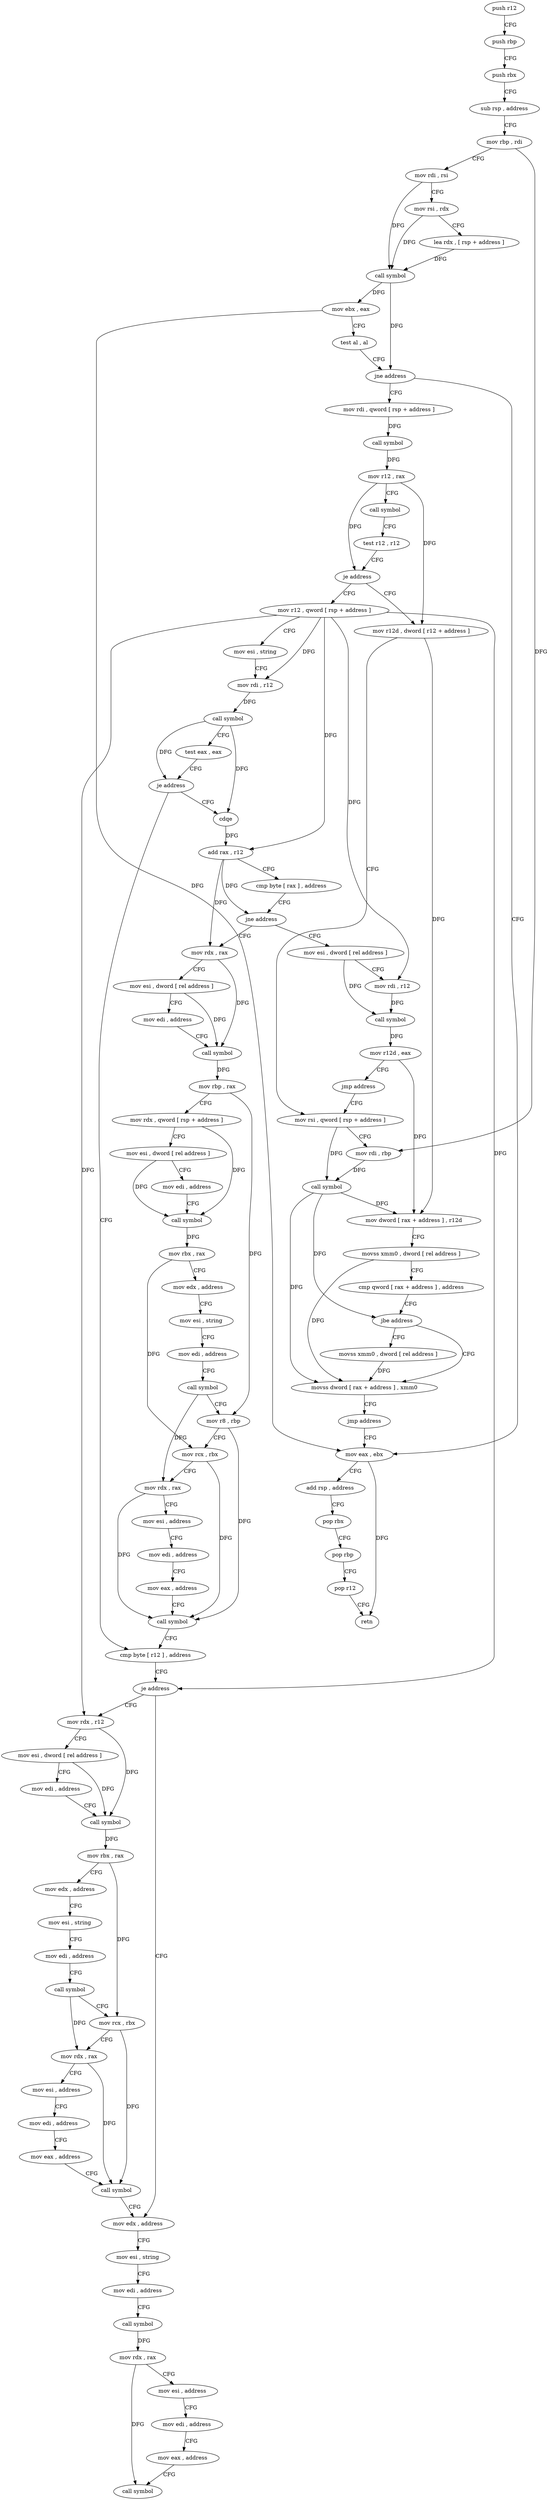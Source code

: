 digraph "func" {
"4251021" [label = "push r12" ]
"4251023" [label = "push rbp" ]
"4251024" [label = "push rbx" ]
"4251025" [label = "sub rsp , address" ]
"4251029" [label = "mov rbp , rdi" ]
"4251032" [label = "mov rdi , rsi" ]
"4251035" [label = "mov rsi , rdx" ]
"4251038" [label = "lea rdx , [ rsp + address ]" ]
"4251043" [label = "call symbol" ]
"4251048" [label = "mov ebx , eax" ]
"4251050" [label = "test al , al" ]
"4251052" [label = "jne address" ]
"4251065" [label = "mov rdi , qword [ rsp + address ]" ]
"4251054" [label = "mov eax , ebx" ]
"4251070" [label = "call symbol" ]
"4251075" [label = "mov r12 , rax" ]
"4251078" [label = "call symbol" ]
"4251083" [label = "test r12 , r12" ]
"4251086" [label = "je address" ]
"4251140" [label = "mov r12 , qword [ rsp + address ]" ]
"4251088" [label = "mov r12d , dword [ r12 + address ]" ]
"4251056" [label = "add rsp , address" ]
"4251060" [label = "pop rbx" ]
"4251061" [label = "pop rbp" ]
"4251062" [label = "pop r12" ]
"4251064" [label = "retn" ]
"4251145" [label = "mov esi , string" ]
"4251150" [label = "mov rdi , r12" ]
"4251153" [label = "call symbol" ]
"4251158" [label = "test eax , eax" ]
"4251160" [label = "je address" ]
"4251286" [label = "cmp byte [ r12 ] , address" ]
"4251162" [label = "cdqe" ]
"4251093" [label = "mov rsi , qword [ rsp + address ]" ]
"4251291" [label = "je address" ]
"4251361" [label = "mov edx , address" ]
"4251293" [label = "mov rdx , r12" ]
"4251164" [label = "add rax , r12" ]
"4251167" [label = "cmp byte [ rax ] , address" ]
"4251170" [label = "jne address" ]
"4251191" [label = "mov rdx , rax" ]
"4251172" [label = "mov esi , dword [ rel address ]" ]
"4251133" [label = "movss dword [ rax + address ] , xmm0" ]
"4251138" [label = "jmp address" ]
"4251125" [label = "movss xmm0 , dword [ rel address ]" ]
"4251366" [label = "mov esi , string" ]
"4251371" [label = "mov edi , address" ]
"4251376" [label = "call symbol" ]
"4251381" [label = "mov rdx , rax" ]
"4251384" [label = "mov esi , address" ]
"4251389" [label = "mov edi , address" ]
"4251394" [label = "mov eax , address" ]
"4251399" [label = "call symbol" ]
"4251296" [label = "mov esi , dword [ rel address ]" ]
"4251302" [label = "mov edi , address" ]
"4251307" [label = "call symbol" ]
"4251312" [label = "mov rbx , rax" ]
"4251315" [label = "mov edx , address" ]
"4251320" [label = "mov esi , string" ]
"4251325" [label = "mov edi , address" ]
"4251330" [label = "call symbol" ]
"4251335" [label = "mov rcx , rbx" ]
"4251338" [label = "mov rdx , rax" ]
"4251341" [label = "mov esi , address" ]
"4251346" [label = "mov edi , address" ]
"4251351" [label = "mov eax , address" ]
"4251356" [label = "call symbol" ]
"4251194" [label = "mov esi , dword [ rel address ]" ]
"4251200" [label = "mov edi , address" ]
"4251205" [label = "call symbol" ]
"4251210" [label = "mov rbp , rax" ]
"4251213" [label = "mov rdx , qword [ rsp + address ]" ]
"4251218" [label = "mov esi , dword [ rel address ]" ]
"4251224" [label = "mov edi , address" ]
"4251229" [label = "call symbol" ]
"4251234" [label = "mov rbx , rax" ]
"4251237" [label = "mov edx , address" ]
"4251242" [label = "mov esi , string" ]
"4251247" [label = "mov edi , address" ]
"4251252" [label = "call symbol" ]
"4251257" [label = "mov r8 , rbp" ]
"4251260" [label = "mov rcx , rbx" ]
"4251263" [label = "mov rdx , rax" ]
"4251266" [label = "mov esi , address" ]
"4251271" [label = "mov edi , address" ]
"4251276" [label = "mov eax , address" ]
"4251281" [label = "call symbol" ]
"4251178" [label = "mov rdi , r12" ]
"4251181" [label = "call symbol" ]
"4251186" [label = "mov r12d , eax" ]
"4251189" [label = "jmp address" ]
"4251098" [label = "mov rdi , rbp" ]
"4251101" [label = "call symbol" ]
"4251106" [label = "mov dword [ rax + address ] , r12d" ]
"4251110" [label = "movss xmm0 , dword [ rel address ]" ]
"4251118" [label = "cmp qword [ rax + address ] , address" ]
"4251123" [label = "jbe address" ]
"4251021" -> "4251023" [ label = "CFG" ]
"4251023" -> "4251024" [ label = "CFG" ]
"4251024" -> "4251025" [ label = "CFG" ]
"4251025" -> "4251029" [ label = "CFG" ]
"4251029" -> "4251032" [ label = "CFG" ]
"4251029" -> "4251098" [ label = "DFG" ]
"4251032" -> "4251035" [ label = "CFG" ]
"4251032" -> "4251043" [ label = "DFG" ]
"4251035" -> "4251038" [ label = "CFG" ]
"4251035" -> "4251043" [ label = "DFG" ]
"4251038" -> "4251043" [ label = "DFG" ]
"4251043" -> "4251048" [ label = "DFG" ]
"4251043" -> "4251052" [ label = "DFG" ]
"4251048" -> "4251050" [ label = "CFG" ]
"4251048" -> "4251054" [ label = "DFG" ]
"4251050" -> "4251052" [ label = "CFG" ]
"4251052" -> "4251065" [ label = "CFG" ]
"4251052" -> "4251054" [ label = "CFG" ]
"4251065" -> "4251070" [ label = "DFG" ]
"4251054" -> "4251056" [ label = "CFG" ]
"4251054" -> "4251064" [ label = "DFG" ]
"4251070" -> "4251075" [ label = "DFG" ]
"4251075" -> "4251078" [ label = "CFG" ]
"4251075" -> "4251086" [ label = "DFG" ]
"4251075" -> "4251088" [ label = "DFG" ]
"4251078" -> "4251083" [ label = "CFG" ]
"4251083" -> "4251086" [ label = "CFG" ]
"4251086" -> "4251140" [ label = "CFG" ]
"4251086" -> "4251088" [ label = "CFG" ]
"4251140" -> "4251145" [ label = "CFG" ]
"4251140" -> "4251150" [ label = "DFG" ]
"4251140" -> "4251291" [ label = "DFG" ]
"4251140" -> "4251164" [ label = "DFG" ]
"4251140" -> "4251293" [ label = "DFG" ]
"4251140" -> "4251178" [ label = "DFG" ]
"4251088" -> "4251093" [ label = "CFG" ]
"4251088" -> "4251106" [ label = "DFG" ]
"4251056" -> "4251060" [ label = "CFG" ]
"4251060" -> "4251061" [ label = "CFG" ]
"4251061" -> "4251062" [ label = "CFG" ]
"4251062" -> "4251064" [ label = "CFG" ]
"4251145" -> "4251150" [ label = "CFG" ]
"4251150" -> "4251153" [ label = "DFG" ]
"4251153" -> "4251158" [ label = "CFG" ]
"4251153" -> "4251160" [ label = "DFG" ]
"4251153" -> "4251162" [ label = "DFG" ]
"4251158" -> "4251160" [ label = "CFG" ]
"4251160" -> "4251286" [ label = "CFG" ]
"4251160" -> "4251162" [ label = "CFG" ]
"4251286" -> "4251291" [ label = "CFG" ]
"4251162" -> "4251164" [ label = "DFG" ]
"4251093" -> "4251098" [ label = "CFG" ]
"4251093" -> "4251101" [ label = "DFG" ]
"4251291" -> "4251361" [ label = "CFG" ]
"4251291" -> "4251293" [ label = "CFG" ]
"4251361" -> "4251366" [ label = "CFG" ]
"4251293" -> "4251296" [ label = "CFG" ]
"4251293" -> "4251307" [ label = "DFG" ]
"4251164" -> "4251167" [ label = "CFG" ]
"4251164" -> "4251170" [ label = "DFG" ]
"4251164" -> "4251191" [ label = "DFG" ]
"4251167" -> "4251170" [ label = "CFG" ]
"4251170" -> "4251191" [ label = "CFG" ]
"4251170" -> "4251172" [ label = "CFG" ]
"4251191" -> "4251194" [ label = "CFG" ]
"4251191" -> "4251205" [ label = "DFG" ]
"4251172" -> "4251178" [ label = "CFG" ]
"4251172" -> "4251181" [ label = "DFG" ]
"4251133" -> "4251138" [ label = "CFG" ]
"4251138" -> "4251054" [ label = "CFG" ]
"4251125" -> "4251133" [ label = "DFG" ]
"4251366" -> "4251371" [ label = "CFG" ]
"4251371" -> "4251376" [ label = "CFG" ]
"4251376" -> "4251381" [ label = "DFG" ]
"4251381" -> "4251384" [ label = "CFG" ]
"4251381" -> "4251399" [ label = "DFG" ]
"4251384" -> "4251389" [ label = "CFG" ]
"4251389" -> "4251394" [ label = "CFG" ]
"4251394" -> "4251399" [ label = "CFG" ]
"4251296" -> "4251302" [ label = "CFG" ]
"4251296" -> "4251307" [ label = "DFG" ]
"4251302" -> "4251307" [ label = "CFG" ]
"4251307" -> "4251312" [ label = "DFG" ]
"4251312" -> "4251315" [ label = "CFG" ]
"4251312" -> "4251335" [ label = "DFG" ]
"4251315" -> "4251320" [ label = "CFG" ]
"4251320" -> "4251325" [ label = "CFG" ]
"4251325" -> "4251330" [ label = "CFG" ]
"4251330" -> "4251335" [ label = "CFG" ]
"4251330" -> "4251338" [ label = "DFG" ]
"4251335" -> "4251338" [ label = "CFG" ]
"4251335" -> "4251356" [ label = "DFG" ]
"4251338" -> "4251341" [ label = "CFG" ]
"4251338" -> "4251356" [ label = "DFG" ]
"4251341" -> "4251346" [ label = "CFG" ]
"4251346" -> "4251351" [ label = "CFG" ]
"4251351" -> "4251356" [ label = "CFG" ]
"4251356" -> "4251361" [ label = "CFG" ]
"4251194" -> "4251200" [ label = "CFG" ]
"4251194" -> "4251205" [ label = "DFG" ]
"4251200" -> "4251205" [ label = "CFG" ]
"4251205" -> "4251210" [ label = "DFG" ]
"4251210" -> "4251213" [ label = "CFG" ]
"4251210" -> "4251257" [ label = "DFG" ]
"4251213" -> "4251218" [ label = "CFG" ]
"4251213" -> "4251229" [ label = "DFG" ]
"4251218" -> "4251224" [ label = "CFG" ]
"4251218" -> "4251229" [ label = "DFG" ]
"4251224" -> "4251229" [ label = "CFG" ]
"4251229" -> "4251234" [ label = "DFG" ]
"4251234" -> "4251237" [ label = "CFG" ]
"4251234" -> "4251260" [ label = "DFG" ]
"4251237" -> "4251242" [ label = "CFG" ]
"4251242" -> "4251247" [ label = "CFG" ]
"4251247" -> "4251252" [ label = "CFG" ]
"4251252" -> "4251257" [ label = "CFG" ]
"4251252" -> "4251263" [ label = "DFG" ]
"4251257" -> "4251260" [ label = "CFG" ]
"4251257" -> "4251281" [ label = "DFG" ]
"4251260" -> "4251263" [ label = "CFG" ]
"4251260" -> "4251281" [ label = "DFG" ]
"4251263" -> "4251266" [ label = "CFG" ]
"4251263" -> "4251281" [ label = "DFG" ]
"4251266" -> "4251271" [ label = "CFG" ]
"4251271" -> "4251276" [ label = "CFG" ]
"4251276" -> "4251281" [ label = "CFG" ]
"4251281" -> "4251286" [ label = "CFG" ]
"4251178" -> "4251181" [ label = "DFG" ]
"4251181" -> "4251186" [ label = "DFG" ]
"4251186" -> "4251189" [ label = "CFG" ]
"4251186" -> "4251106" [ label = "DFG" ]
"4251189" -> "4251093" [ label = "CFG" ]
"4251098" -> "4251101" [ label = "DFG" ]
"4251101" -> "4251106" [ label = "DFG" ]
"4251101" -> "4251123" [ label = "DFG" ]
"4251101" -> "4251133" [ label = "DFG" ]
"4251106" -> "4251110" [ label = "CFG" ]
"4251110" -> "4251118" [ label = "CFG" ]
"4251110" -> "4251133" [ label = "DFG" ]
"4251118" -> "4251123" [ label = "CFG" ]
"4251123" -> "4251133" [ label = "CFG" ]
"4251123" -> "4251125" [ label = "CFG" ]
}
